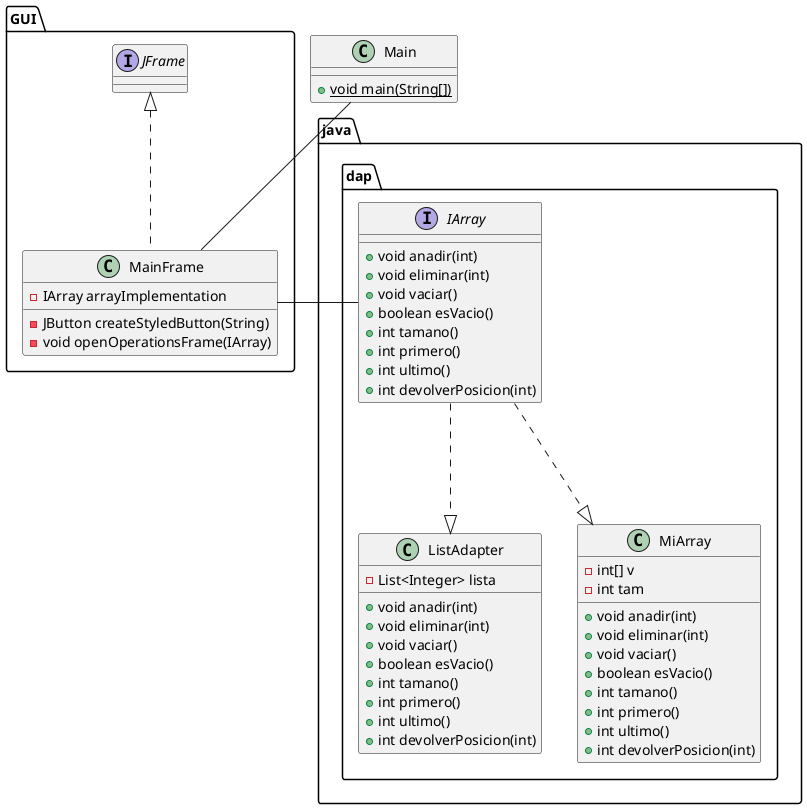 @startuml

package java.dap{
class ListAdapter{
- List<Integer> lista
+ void anadir(int)
+ void eliminar(int)
+ void vaciar()
+ boolean esVacio()
+ int tamano()
+ int primero()
+ int ultimo()
+ int devolverPosicion(int)
}
interface IArray {
+ void anadir(int)
+ void eliminar(int)
+ void vaciar()
+ boolean esVacio()
+ int tamano()
+ int primero()
+ int ultimo()
+ int devolverPosicion(int)
}
class MiArray{
- int[] v
- int tam
+ void anadir(int)
+ void eliminar(int)
+ void vaciar()
+ boolean esVacio()
+ int tamano()
+ int primero()
+ int ultimo()
+ int devolverPosicion(int)
}
}
package GUI {
class MainFrame implements JFrame {
- IArray arrayImplementation
- JButton createStyledButton(String)
- void openOperationsFrame(IArray)
}
}
class Main {
+ {static} void main(String[])
}
Main -- MainFrame
MainFrame - IArray
IArray ...|> ListAdapter
IArray ...|> MiArray
@enduml
